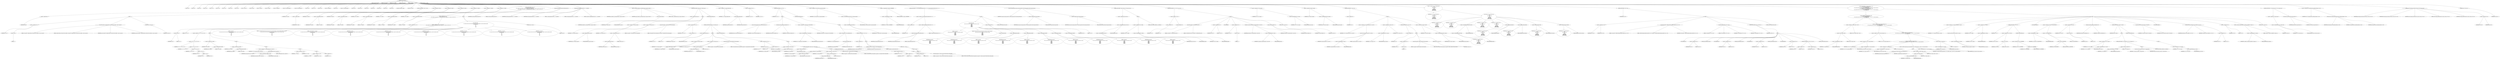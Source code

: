 digraph hostapd_notif_assoc {  
"1000132" [label = "(METHOD,hostapd_notif_assoc)" ]
"1000133" [label = "(PARAM,hostapd_data *hapd)" ]
"1000134" [label = "(PARAM,const u8 *addr)" ]
"1000135" [label = "(PARAM,const u8 *req_ies)" ]
"1000136" [label = "(PARAM,size_t req_ies_len)" ]
"1000137" [label = "(PARAM,int reassoc)" ]
"1000138" [label = "(BLOCK,,)" ]
"1000139" [label = "(LOCAL,v5: int)" ]
"1000140" [label = "(LOCAL,v8: int)" ]
"1000141" [label = "(LOCAL,v9: int)" ]
"1000142" [label = "(LOCAL,v10: int)" ]
"1000143" [label = "(LOCAL,v11: int)" ]
"1000144" [label = "(LOCAL,v12: int)" ]
"1000145" [label = "(LOCAL,v15: int)" ]
"1000146" [label = "(LOCAL,v16: int)" ]
"1000147" [label = "(LOCAL,v18: int)" ]
"1000148" [label = "(LOCAL,v19: const u8 *)" ]
"1000149" [label = "(LOCAL,v20: size_t)" ]
"1000150" [label = "(LOCAL,v21: sta_info *)" ]
"1000151" [label = "(LOCAL,v22: sta_info *)" ]
"1000152" [label = "(LOCAL,v23: unsigned int)" ]
"1000153" [label = "(LOCAL,v24: wpa_state_machine *)" ]
"1000154" [label = "(LOCAL,v25: wpa_authenticator *)" ]
"1000155" [label = "(LOCAL,v26: int)" ]
"1000156" [label = "(LOCAL,v27: int)" ]
"1000157" [label = "(LOCAL,v28: u32)" ]
"1000158" [label = "(LOCAL,v29: unsigned int)" ]
"1000159" [label = "(LOCAL,v30: int)" ]
"1000160" [label = "(LOCAL,v31: wpa_state_machine *)" ]
"1000161" [label = "(LOCAL,v32: int)" ]
"1000162" [label = "(LOCAL,v33: u8 *)" ]
"1000163" [label = "(LOCAL,v34: int)" ]
"1000164" [label = "(LOCAL,v35: int)" ]
"1000165" [label = "(LOCAL,resa: int)" ]
"1000166" [label = "(LOCAL,res: int)" ]
"1000167" [label = "(LOCAL,v38: int)" ]
"1000168" [label = "(LOCAL,elems: ieee802_11_elems)" ]
"1000169" [label = "(LOCAL,buf: u8 [ 1064 ])" ]
"1000170" [label = "(CONTROL_STRUCTURE,if ( !addr ),if ( !addr ))" ]
"1000171" [label = "(<operator>.logicalNot,!addr)" ]
"1000172" [label = "(IDENTIFIER,addr,!addr)" ]
"1000173" [label = "(BLOCK,,)" ]
"1000174" [label = "(<operator>.assignment,v16 = -1)" ]
"1000175" [label = "(IDENTIFIER,v16,v16 = -1)" ]
"1000176" [label = "(<operator>.minus,-1)" ]
"1000177" [label = "(LITERAL,1,-1)" ]
"1000178" [label = "(wpa_printf,wpa_printf(2, \"hostapd_notif_assoc: Skip event with no address\", req_ies, req_ies_len))" ]
"1000179" [label = "(LITERAL,2,wpa_printf(2, \"hostapd_notif_assoc: Skip event with no address\", req_ies, req_ies_len))" ]
"1000180" [label = "(LITERAL,\"hostapd_notif_assoc: Skip event with no address\",wpa_printf(2, \"hostapd_notif_assoc: Skip event with no address\", req_ies, req_ies_len))" ]
"1000181" [label = "(IDENTIFIER,req_ies,wpa_printf(2, \"hostapd_notif_assoc: Skip event with no address\", req_ies, req_ies_len))" ]
"1000182" [label = "(IDENTIFIER,req_ies_len,wpa_printf(2, \"hostapd_notif_assoc: Skip event with no address\", req_ies, req_ies_len))" ]
"1000183" [label = "(RETURN,return v16;,return v16;)" ]
"1000184" [label = "(IDENTIFIER,v16,return v16;)" ]
"1000185" [label = "(<operator>.assignment,v5 = *addr)" ]
"1000186" [label = "(IDENTIFIER,v5,v5 = *addr)" ]
"1000187" [label = "(<operator>.indirection,*addr)" ]
"1000188" [label = "(IDENTIFIER,addr,v5 = *addr)" ]
"1000189" [label = "(<operator>.assignment,v8 = addr[1])" ]
"1000190" [label = "(IDENTIFIER,v8,v8 = addr[1])" ]
"1000191" [label = "(<operator>.indirectIndexAccess,addr[1])" ]
"1000192" [label = "(IDENTIFIER,addr,v8 = addr[1])" ]
"1000193" [label = "(LITERAL,1,v8 = addr[1])" ]
"1000194" [label = "(<operator>.assignment,v9 = addr[2])" ]
"1000195" [label = "(IDENTIFIER,v9,v9 = addr[2])" ]
"1000196" [label = "(<operator>.indirectIndexAccess,addr[2])" ]
"1000197" [label = "(IDENTIFIER,addr,v9 = addr[2])" ]
"1000198" [label = "(LITERAL,2,v9 = addr[2])" ]
"1000199" [label = "(<operator>.assignment,v10 = addr[3])" ]
"1000200" [label = "(IDENTIFIER,v10,v10 = addr[3])" ]
"1000201" [label = "(<operator>.indirectIndexAccess,addr[3])" ]
"1000202" [label = "(IDENTIFIER,addr,v10 = addr[3])" ]
"1000203" [label = "(LITERAL,3,v10 = addr[3])" ]
"1000204" [label = "(<operator>.assignment,v11 = addr[4])" ]
"1000205" [label = "(IDENTIFIER,v11,v11 = addr[4])" ]
"1000206" [label = "(<operator>.indirectIndexAccess,addr[4])" ]
"1000207" [label = "(IDENTIFIER,addr,v11 = addr[4])" ]
"1000208" [label = "(LITERAL,4,v11 = addr[4])" ]
"1000209" [label = "(<operator>.assignment,v12 = addr[5])" ]
"1000210" [label = "(IDENTIFIER,v12,v12 = addr[5])" ]
"1000211" [label = "(<operator>.indirectIndexAccess,addr[5])" ]
"1000212" [label = "(IDENTIFIER,addr,v12 = addr[5])" ]
"1000213" [label = "(LITERAL,5,v12 = addr[5])" ]
"1000214" [label = "(CONTROL_STRUCTURE,if ( (v5 & 1) != 0\n    || !(v12 | v11 | v10 | v9 | v5 | v8)\n    || (v38 = addr[5], resa = addr[4], v15 = memcmp(addr, hapd->own_addr, 6u), v11 = resa, v12 = v38, !v15) ),if ( (v5 & 1) != 0\n    || !(v12 | v11 | v10 | v9 | v5 | v8)\n    || (v38 = addr[5], resa = addr[4], v15 = memcmp(addr, hapd->own_addr, 6u), v11 = resa, v12 = v38, !v15) ))" ]
"1000215" [label = "(<operator>.logicalOr,(v5 & 1) != 0\n    || !(v12 | v11 | v10 | v9 | v5 | v8)\n    || (v38 = addr[5], resa = addr[4], v15 = memcmp(addr, hapd->own_addr, 6u), v11 = resa, v12 = v38, !v15))" ]
"1000216" [label = "(<operator>.notEquals,(v5 & 1) != 0)" ]
"1000217" [label = "(<operator>.and,v5 & 1)" ]
"1000218" [label = "(IDENTIFIER,v5,v5 & 1)" ]
"1000219" [label = "(LITERAL,1,v5 & 1)" ]
"1000220" [label = "(LITERAL,0,(v5 & 1) != 0)" ]
"1000221" [label = "(<operator>.logicalOr,!(v12 | v11 | v10 | v9 | v5 | v8)\n    || (v38 = addr[5], resa = addr[4], v15 = memcmp(addr, hapd->own_addr, 6u), v11 = resa, v12 = v38, !v15))" ]
"1000222" [label = "(<operator>.logicalNot,!(v12 | v11 | v10 | v9 | v5 | v8))" ]
"1000223" [label = "(<operator>.or,v12 | v11 | v10 | v9 | v5 | v8)" ]
"1000224" [label = "(IDENTIFIER,v12,v12 | v11 | v10 | v9 | v5 | v8)" ]
"1000225" [label = "(<operator>.or,v11 | v10 | v9 | v5 | v8)" ]
"1000226" [label = "(IDENTIFIER,v11,v11 | v10 | v9 | v5 | v8)" ]
"1000227" [label = "(<operator>.or,v10 | v9 | v5 | v8)" ]
"1000228" [label = "(IDENTIFIER,v10,v10 | v9 | v5 | v8)" ]
"1000229" [label = "(<operator>.or,v9 | v5 | v8)" ]
"1000230" [label = "(IDENTIFIER,v9,v9 | v5 | v8)" ]
"1000231" [label = "(<operator>.or,v5 | v8)" ]
"1000232" [label = "(IDENTIFIER,v5,v5 | v8)" ]
"1000233" [label = "(IDENTIFIER,v8,v5 | v8)" ]
"1000234" [label = "(BLOCK,,)" ]
"1000235" [label = "(<operator>.assignment,v38 = addr[5])" ]
"1000236" [label = "(IDENTIFIER,v38,v38 = addr[5])" ]
"1000237" [label = "(<operator>.indirectIndexAccess,addr[5])" ]
"1000238" [label = "(IDENTIFIER,addr,v38 = addr[5])" ]
"1000239" [label = "(LITERAL,5,v38 = addr[5])" ]
"1000240" [label = "(BLOCK,,)" ]
"1000241" [label = "(<operator>.assignment,resa = addr[4])" ]
"1000242" [label = "(IDENTIFIER,resa,resa = addr[4])" ]
"1000243" [label = "(<operator>.indirectIndexAccess,addr[4])" ]
"1000244" [label = "(IDENTIFIER,addr,resa = addr[4])" ]
"1000245" [label = "(LITERAL,4,resa = addr[4])" ]
"1000246" [label = "(BLOCK,,)" ]
"1000247" [label = "(<operator>.assignment,v15 = memcmp(addr, hapd->own_addr, 6u))" ]
"1000248" [label = "(IDENTIFIER,v15,v15 = memcmp(addr, hapd->own_addr, 6u))" ]
"1000249" [label = "(memcmp,memcmp(addr, hapd->own_addr, 6u))" ]
"1000250" [label = "(IDENTIFIER,addr,memcmp(addr, hapd->own_addr, 6u))" ]
"1000251" [label = "(<operator>.indirectFieldAccess,hapd->own_addr)" ]
"1000252" [label = "(IDENTIFIER,hapd,memcmp(addr, hapd->own_addr, 6u))" ]
"1000253" [label = "(FIELD_IDENTIFIER,own_addr,own_addr)" ]
"1000254" [label = "(LITERAL,6u,memcmp(addr, hapd->own_addr, 6u))" ]
"1000255" [label = "(BLOCK,,)" ]
"1000256" [label = "(<operator>.assignment,v11 = resa)" ]
"1000257" [label = "(IDENTIFIER,v11,v11 = resa)" ]
"1000258" [label = "(IDENTIFIER,resa,v11 = resa)" ]
"1000259" [label = "(BLOCK,,)" ]
"1000260" [label = "(<operator>.assignment,v12 = v38)" ]
"1000261" [label = "(IDENTIFIER,v12,v12 = v38)" ]
"1000262" [label = "(IDENTIFIER,v38,v12 = v38)" ]
"1000263" [label = "(<operator>.logicalNot,!v15)" ]
"1000264" [label = "(IDENTIFIER,v15,!v15)" ]
"1000265" [label = "(BLOCK,,)" ]
"1000266" [label = "(wpa_printf,wpa_printf(\n      2,\n      \"%s: Invalid SA=%02x:%02x:%02x:%02x:%02x:%02x in received indication - ignore this indication silently\",\n      \"hostapd_notif_assoc\",\n      v5,\n      v8,\n      v9,\n      v10,\n      v11,\n      v12))" ]
"1000267" [label = "(LITERAL,2,wpa_printf(\n      2,\n      \"%s: Invalid SA=%02x:%02x:%02x:%02x:%02x:%02x in received indication - ignore this indication silently\",\n      \"hostapd_notif_assoc\",\n      v5,\n      v8,\n      v9,\n      v10,\n      v11,\n      v12))" ]
"1000268" [label = "(LITERAL,\"%s: Invalid SA=%02x:%02x:%02x:%02x:%02x:%02x in received indication - ignore this indication silently\",wpa_printf(\n      2,\n      \"%s: Invalid SA=%02x:%02x:%02x:%02x:%02x:%02x in received indication - ignore this indication silently\",\n      \"hostapd_notif_assoc\",\n      v5,\n      v8,\n      v9,\n      v10,\n      v11,\n      v12))" ]
"1000269" [label = "(LITERAL,\"hostapd_notif_assoc\",wpa_printf(\n      2,\n      \"%s: Invalid SA=%02x:%02x:%02x:%02x:%02x:%02x in received indication - ignore this indication silently\",\n      \"hostapd_notif_assoc\",\n      v5,\n      v8,\n      v9,\n      v10,\n      v11,\n      v12))" ]
"1000270" [label = "(IDENTIFIER,v5,wpa_printf(\n      2,\n      \"%s: Invalid SA=%02x:%02x:%02x:%02x:%02x:%02x in received indication - ignore this indication silently\",\n      \"hostapd_notif_assoc\",\n      v5,\n      v8,\n      v9,\n      v10,\n      v11,\n      v12))" ]
"1000271" [label = "(IDENTIFIER,v8,wpa_printf(\n      2,\n      \"%s: Invalid SA=%02x:%02x:%02x:%02x:%02x:%02x in received indication - ignore this indication silently\",\n      \"hostapd_notif_assoc\",\n      v5,\n      v8,\n      v9,\n      v10,\n      v11,\n      v12))" ]
"1000272" [label = "(IDENTIFIER,v9,wpa_printf(\n      2,\n      \"%s: Invalid SA=%02x:%02x:%02x:%02x:%02x:%02x in received indication - ignore this indication silently\",\n      \"hostapd_notif_assoc\",\n      v5,\n      v8,\n      v9,\n      v10,\n      v11,\n      v12))" ]
"1000273" [label = "(IDENTIFIER,v10,wpa_printf(\n      2,\n      \"%s: Invalid SA=%02x:%02x:%02x:%02x:%02x:%02x in received indication - ignore this indication silently\",\n      \"hostapd_notif_assoc\",\n      v5,\n      v8,\n      v9,\n      v10,\n      v11,\n      v12))" ]
"1000274" [label = "(IDENTIFIER,v11,wpa_printf(\n      2,\n      \"%s: Invalid SA=%02x:%02x:%02x:%02x:%02x:%02x in received indication - ignore this indication silently\",\n      \"hostapd_notif_assoc\",\n      v5,\n      v8,\n      v9,\n      v10,\n      v11,\n      v12))" ]
"1000275" [label = "(IDENTIFIER,v12,wpa_printf(\n      2,\n      \"%s: Invalid SA=%02x:%02x:%02x:%02x:%02x:%02x in received indication - ignore this indication silently\",\n      \"hostapd_notif_assoc\",\n      v5,\n      v8,\n      v9,\n      v10,\n      v11,\n      v12))" ]
"1000276" [label = "(RETURN,return 0;,return 0;)" ]
"1000277" [label = "(LITERAL,0,return 0;)" ]
"1000278" [label = "(random_add_randomness,random_add_randomness(addr, 6u))" ]
"1000279" [label = "(IDENTIFIER,addr,random_add_randomness(addr, 6u))" ]
"1000280" [label = "(LITERAL,6u,random_add_randomness(addr, 6u))" ]
"1000281" [label = "(hostapd_logger,hostapd_logger(hapd, addr, 1u, 2, \"associated\"))" ]
"1000282" [label = "(IDENTIFIER,hapd,hostapd_logger(hapd, addr, 1u, 2, \"associated\"))" ]
"1000283" [label = "(IDENTIFIER,addr,hostapd_logger(hapd, addr, 1u, 2, \"associated\"))" ]
"1000284" [label = "(LITERAL,1u,hostapd_logger(hapd, addr, 1u, 2, \"associated\"))" ]
"1000285" [label = "(LITERAL,2,hostapd_logger(hapd, addr, 1u, 2, \"associated\"))" ]
"1000286" [label = "(LITERAL,\"associated\",hostapd_logger(hapd, addr, 1u, 2, \"associated\"))" ]
"1000287" [label = "(ieee802_11_parse_elems,ieee802_11_parse_elems(req_ies, req_ies_len, &elems, 0))" ]
"1000288" [label = "(IDENTIFIER,req_ies,ieee802_11_parse_elems(req_ies, req_ies_len, &elems, 0))" ]
"1000289" [label = "(IDENTIFIER,req_ies_len,ieee802_11_parse_elems(req_ies, req_ies_len, &elems, 0))" ]
"1000290" [label = "(<operator>.addressOf,&elems)" ]
"1000291" [label = "(IDENTIFIER,elems,ieee802_11_parse_elems(req_ies, req_ies_len, &elems, 0))" ]
"1000292" [label = "(LITERAL,0,ieee802_11_parse_elems(req_ies, req_ies_len, &elems, 0))" ]
"1000293" [label = "(CONTROL_STRUCTURE,if ( elems.wps_ie ),if ( elems.wps_ie ))" ]
"1000294" [label = "(<operator>.fieldAccess,elems.wps_ie)" ]
"1000295" [label = "(IDENTIFIER,elems,if ( elems.wps_ie ))" ]
"1000296" [label = "(FIELD_IDENTIFIER,wps_ie,wps_ie)" ]
"1000297" [label = "(BLOCK,,)" ]
"1000298" [label = "(<operator>.assignment,v18 = elems.wps_ie_len)" ]
"1000299" [label = "(IDENTIFIER,v18,v18 = elems.wps_ie_len)" ]
"1000300" [label = "(<operator>.fieldAccess,elems.wps_ie_len)" ]
"1000301" [label = "(IDENTIFIER,elems,v18 = elems.wps_ie_len)" ]
"1000302" [label = "(FIELD_IDENTIFIER,wps_ie_len,wps_ie_len)" ]
"1000303" [label = "(<operator>.assignment,v19 = elems.wps_ie - 2)" ]
"1000304" [label = "(IDENTIFIER,v19,v19 = elems.wps_ie - 2)" ]
"1000305" [label = "(<operator>.subtraction,elems.wps_ie - 2)" ]
"1000306" [label = "(<operator>.fieldAccess,elems.wps_ie)" ]
"1000307" [label = "(IDENTIFIER,elems,elems.wps_ie - 2)" ]
"1000308" [label = "(FIELD_IDENTIFIER,wps_ie,wps_ie)" ]
"1000309" [label = "(LITERAL,2,elems.wps_ie - 2)" ]
"1000310" [label = "(wpa_printf,wpa_printf(2, \"STA included WPS IE in (Re)AssocReq\"))" ]
"1000311" [label = "(LITERAL,2,wpa_printf(2, \"STA included WPS IE in (Re)AssocReq\"))" ]
"1000312" [label = "(LITERAL,\"STA included WPS IE in (Re)AssocReq\",wpa_printf(2, \"STA included WPS IE in (Re)AssocReq\"))" ]
"1000313" [label = "(<operator>.assignment,v20 = v18 + 2)" ]
"1000314" [label = "(IDENTIFIER,v20,v20 = v18 + 2)" ]
"1000315" [label = "(<operator>.addition,v18 + 2)" ]
"1000316" [label = "(IDENTIFIER,v18,v18 + 2)" ]
"1000317" [label = "(LITERAL,2,v18 + 2)" ]
"1000318" [label = "(CONTROL_STRUCTURE,else,else)" ]
"1000319" [label = "(CONTROL_STRUCTURE,if ( elems.rsn_ie ),if ( elems.rsn_ie ))" ]
"1000320" [label = "(<operator>.fieldAccess,elems.rsn_ie)" ]
"1000321" [label = "(IDENTIFIER,elems,if ( elems.rsn_ie ))" ]
"1000322" [label = "(FIELD_IDENTIFIER,rsn_ie,rsn_ie)" ]
"1000323" [label = "(BLOCK,,)" ]
"1000324" [label = "(<operator>.assignment,v32 = elems.rsn_ie_len)" ]
"1000325" [label = "(IDENTIFIER,v32,v32 = elems.rsn_ie_len)" ]
"1000326" [label = "(<operator>.fieldAccess,elems.rsn_ie_len)" ]
"1000327" [label = "(IDENTIFIER,elems,v32 = elems.rsn_ie_len)" ]
"1000328" [label = "(FIELD_IDENTIFIER,rsn_ie_len,rsn_ie_len)" ]
"1000329" [label = "(<operator>.assignment,v19 = elems.rsn_ie - 2)" ]
"1000330" [label = "(IDENTIFIER,v19,v19 = elems.rsn_ie - 2)" ]
"1000331" [label = "(<operator>.subtraction,elems.rsn_ie - 2)" ]
"1000332" [label = "(<operator>.fieldAccess,elems.rsn_ie)" ]
"1000333" [label = "(IDENTIFIER,elems,elems.rsn_ie - 2)" ]
"1000334" [label = "(FIELD_IDENTIFIER,rsn_ie,rsn_ie)" ]
"1000335" [label = "(LITERAL,2,elems.rsn_ie - 2)" ]
"1000336" [label = "(wpa_printf,wpa_printf(2, \"STA included RSN IE in (Re)AssocReq\"))" ]
"1000337" [label = "(LITERAL,2,wpa_printf(2, \"STA included RSN IE in (Re)AssocReq\"))" ]
"1000338" [label = "(LITERAL,\"STA included RSN IE in (Re)AssocReq\",wpa_printf(2, \"STA included RSN IE in (Re)AssocReq\"))" ]
"1000339" [label = "(<operator>.assignment,v20 = v32 + 2)" ]
"1000340" [label = "(IDENTIFIER,v20,v20 = v32 + 2)" ]
"1000341" [label = "(<operator>.addition,v32 + 2)" ]
"1000342" [label = "(IDENTIFIER,v32,v32 + 2)" ]
"1000343" [label = "(LITERAL,2,v32 + 2)" ]
"1000344" [label = "(CONTROL_STRUCTURE,else,else)" ]
"1000345" [label = "(BLOCK,,)" ]
"1000346" [label = "(<operator>.assignment,v19 = elems.wpa_ie)" ]
"1000347" [label = "(IDENTIFIER,v19,v19 = elems.wpa_ie)" ]
"1000348" [label = "(<operator>.fieldAccess,elems.wpa_ie)" ]
"1000349" [label = "(IDENTIFIER,elems,v19 = elems.wpa_ie)" ]
"1000350" [label = "(FIELD_IDENTIFIER,wpa_ie,wpa_ie)" ]
"1000351" [label = "(CONTROL_STRUCTURE,if ( elems.wpa_ie ),if ( elems.wpa_ie ))" ]
"1000352" [label = "(<operator>.fieldAccess,elems.wpa_ie)" ]
"1000353" [label = "(IDENTIFIER,elems,if ( elems.wpa_ie ))" ]
"1000354" [label = "(FIELD_IDENTIFIER,wpa_ie,wpa_ie)" ]
"1000355" [label = "(BLOCK,,)" ]
"1000356" [label = "(<operator>.assignment,v34 = elems.wpa_ie_len)" ]
"1000357" [label = "(IDENTIFIER,v34,v34 = elems.wpa_ie_len)" ]
"1000358" [label = "(<operator>.fieldAccess,elems.wpa_ie_len)" ]
"1000359" [label = "(IDENTIFIER,elems,v34 = elems.wpa_ie_len)" ]
"1000360" [label = "(FIELD_IDENTIFIER,wpa_ie_len,wpa_ie_len)" ]
"1000361" [label = "(<operator>.assignment,v19 = elems.wpa_ie - 2)" ]
"1000362" [label = "(IDENTIFIER,v19,v19 = elems.wpa_ie - 2)" ]
"1000363" [label = "(<operator>.subtraction,elems.wpa_ie - 2)" ]
"1000364" [label = "(<operator>.fieldAccess,elems.wpa_ie)" ]
"1000365" [label = "(IDENTIFIER,elems,elems.wpa_ie - 2)" ]
"1000366" [label = "(FIELD_IDENTIFIER,wpa_ie,wpa_ie)" ]
"1000367" [label = "(LITERAL,2,elems.wpa_ie - 2)" ]
"1000368" [label = "(wpa_printf,wpa_printf(2, \"STA included WPA IE in (Re)AssocReq\"))" ]
"1000369" [label = "(LITERAL,2,wpa_printf(2, \"STA included WPA IE in (Re)AssocReq\"))" ]
"1000370" [label = "(LITERAL,\"STA included WPA IE in (Re)AssocReq\",wpa_printf(2, \"STA included WPA IE in (Re)AssocReq\"))" ]
"1000371" [label = "(<operator>.assignment,v20 = v34 + 2)" ]
"1000372" [label = "(IDENTIFIER,v20,v20 = v34 + 2)" ]
"1000373" [label = "(<operator>.addition,v34 + 2)" ]
"1000374" [label = "(IDENTIFIER,v34,v34 + 2)" ]
"1000375" [label = "(LITERAL,2,v34 + 2)" ]
"1000376" [label = "(CONTROL_STRUCTURE,else,else)" ]
"1000377" [label = "(BLOCK,,)" ]
"1000378" [label = "(<operator>.assignment,v20 = 0)" ]
"1000379" [label = "(IDENTIFIER,v20,v20 = 0)" ]
"1000380" [label = "(LITERAL,0,v20 = 0)" ]
"1000381" [label = "(wpa_printf,wpa_printf(2, \"STA did not include WPS/RSN/WPA IE in (Re)AssocReq\"))" ]
"1000382" [label = "(LITERAL,2,wpa_printf(2, \"STA did not include WPS/RSN/WPA IE in (Re)AssocReq\"))" ]
"1000383" [label = "(LITERAL,\"STA did not include WPS/RSN/WPA IE in (Re)AssocReq\",wpa_printf(2, \"STA did not include WPS/RSN/WPA IE in (Re)AssocReq\"))" ]
"1000384" [label = "(<operator>.assignment,v21 = ap_get_sta(hapd, addr))" ]
"1000385" [label = "(IDENTIFIER,v21,v21 = ap_get_sta(hapd, addr))" ]
"1000386" [label = "(ap_get_sta,ap_get_sta(hapd, addr))" ]
"1000387" [label = "(IDENTIFIER,hapd,ap_get_sta(hapd, addr))" ]
"1000388" [label = "(IDENTIFIER,addr,ap_get_sta(hapd, addr))" ]
"1000389" [label = "(<operator>.assignment,v22 = v21)" ]
"1000390" [label = "(IDENTIFIER,v22,v22 = v21)" ]
"1000391" [label = "(IDENTIFIER,v21,v22 = v21)" ]
"1000392" [label = "(CONTROL_STRUCTURE,if ( v21 ),if ( v21 ))" ]
"1000393" [label = "(IDENTIFIER,v21,if ( v21 ))" ]
"1000394" [label = "(BLOCK,,)" ]
"1000395" [label = "(ap_sta_no_session_timeout,ap_sta_no_session_timeout(hapd, v21))" ]
"1000396" [label = "(IDENTIFIER,hapd,ap_sta_no_session_timeout(hapd, v21))" ]
"1000397" [label = "(IDENTIFIER,v21,ap_sta_no_session_timeout(hapd, v21))" ]
"1000398" [label = "(accounting_sta_stop,accounting_sta_stop(hapd, v22))" ]
"1000399" [label = "(IDENTIFIER,hapd,accounting_sta_stop(hapd, v22))" ]
"1000400" [label = "(IDENTIFIER,v22,accounting_sta_stop(hapd, v22))" ]
"1000401" [label = "(<operator>.assignment,v22->timeout_next = STA_NULLFUNC)" ]
"1000402" [label = "(<operator>.indirectFieldAccess,v22->timeout_next)" ]
"1000403" [label = "(IDENTIFIER,v22,v22->timeout_next = STA_NULLFUNC)" ]
"1000404" [label = "(FIELD_IDENTIFIER,timeout_next,timeout_next)" ]
"1000405" [label = "(IDENTIFIER,STA_NULLFUNC,v22->timeout_next = STA_NULLFUNC)" ]
"1000406" [label = "(CONTROL_STRUCTURE,else,else)" ]
"1000407" [label = "(BLOCK,,)" ]
"1000408" [label = "(<operator>.assignment,v22 = ap_sta_add(hapd, addr))" ]
"1000409" [label = "(IDENTIFIER,v22,v22 = ap_sta_add(hapd, addr))" ]
"1000410" [label = "(ap_sta_add,ap_sta_add(hapd, addr))" ]
"1000411" [label = "(IDENTIFIER,hapd,ap_sta_add(hapd, addr))" ]
"1000412" [label = "(IDENTIFIER,addr,ap_sta_add(hapd, addr))" ]
"1000413" [label = "(CONTROL_STRUCTURE,if ( !v22 ),if ( !v22 ))" ]
"1000414" [label = "(<operator>.logicalNot,!v22)" ]
"1000415" [label = "(IDENTIFIER,v22,!v22)" ]
"1000416" [label = "(BLOCK,,)" ]
"1000417" [label = "(hostapd_drv_sta_disassoc,hostapd_drv_sta_disassoc(hapd, addr, 5))" ]
"1000418" [label = "(IDENTIFIER,hapd,hostapd_drv_sta_disassoc(hapd, addr, 5))" ]
"1000419" [label = "(IDENTIFIER,addr,hostapd_drv_sta_disassoc(hapd, addr, 5))" ]
"1000420" [label = "(LITERAL,5,hostapd_drv_sta_disassoc(hapd, addr, 5))" ]
"1000421" [label = "(RETURN,return -1;,return -1;)" ]
"1000422" [label = "(<operator>.minus,-1)" ]
"1000423" [label = "(LITERAL,1,-1)" ]
"1000424" [label = "(<operator>.assignment,v23 = hapd->iface->drv_max_acl_mac_addrs)" ]
"1000425" [label = "(IDENTIFIER,v23,v23 = hapd->iface->drv_max_acl_mac_addrs)" ]
"1000426" [label = "(<operator>.indirectFieldAccess,hapd->iface->drv_max_acl_mac_addrs)" ]
"1000427" [label = "(<operator>.indirectFieldAccess,hapd->iface)" ]
"1000428" [label = "(IDENTIFIER,hapd,v23 = hapd->iface->drv_max_acl_mac_addrs)" ]
"1000429" [label = "(FIELD_IDENTIFIER,iface,iface)" ]
"1000430" [label = "(FIELD_IDENTIFIER,drv_max_acl_mac_addrs,drv_max_acl_mac_addrs)" ]
"1000431" [label = "(<operators>.assignmentAnd,v22->flags &= 0xFFFECFFF)" ]
"1000432" [label = "(<operator>.indirectFieldAccess,v22->flags)" ]
"1000433" [label = "(IDENTIFIER,v22,v22->flags &= 0xFFFECFFF)" ]
"1000434" [label = "(FIELD_IDENTIFIER,flags,flags)" ]
"1000435" [label = "(LITERAL,0xFFFECFFF,v22->flags &= 0xFFFECFFF)" ]
"1000436" [label = "(CONTROL_STRUCTURE,if ( !v23 && hostapd_check_acl(hapd, addr, 0) != 1 ),if ( !v23 && hostapd_check_acl(hapd, addr, 0) != 1 ))" ]
"1000437" [label = "(<operator>.logicalAnd,!v23 && hostapd_check_acl(hapd, addr, 0) != 1)" ]
"1000438" [label = "(<operator>.logicalNot,!v23)" ]
"1000439" [label = "(IDENTIFIER,v23,!v23)" ]
"1000440" [label = "(<operator>.notEquals,hostapd_check_acl(hapd, addr, 0) != 1)" ]
"1000441" [label = "(hostapd_check_acl,hostapd_check_acl(hapd, addr, 0))" ]
"1000442" [label = "(IDENTIFIER,hapd,hostapd_check_acl(hapd, addr, 0))" ]
"1000443" [label = "(IDENTIFIER,addr,hostapd_check_acl(hapd, addr, 0))" ]
"1000444" [label = "(LITERAL,0,hostapd_check_acl(hapd, addr, 0))" ]
"1000445" [label = "(LITERAL,1,hostapd_check_acl(hapd, addr, 0) != 1)" ]
"1000446" [label = "(BLOCK,,)" ]
"1000447" [label = "(wpa_printf,wpa_printf(\n      3,\n      \"STA %02x:%02x:%02x:%02x:%02x:%02x not allowed to connect\",\n      *addr,\n      addr[1],\n      addr[2],\n      addr[3],\n      addr[4],\n      addr[5]))" ]
"1000448" [label = "(LITERAL,3,wpa_printf(\n      3,\n      \"STA %02x:%02x:%02x:%02x:%02x:%02x not allowed to connect\",\n      *addr,\n      addr[1],\n      addr[2],\n      addr[3],\n      addr[4],\n      addr[5]))" ]
"1000449" [label = "(LITERAL,\"STA %02x:%02x:%02x:%02x:%02x:%02x not allowed to connect\",wpa_printf(\n      3,\n      \"STA %02x:%02x:%02x:%02x:%02x:%02x not allowed to connect\",\n      *addr,\n      addr[1],\n      addr[2],\n      addr[3],\n      addr[4],\n      addr[5]))" ]
"1000450" [label = "(<operator>.indirection,*addr)" ]
"1000451" [label = "(IDENTIFIER,addr,wpa_printf(\n      3,\n      \"STA %02x:%02x:%02x:%02x:%02x:%02x not allowed to connect\",\n      *addr,\n      addr[1],\n      addr[2],\n      addr[3],\n      addr[4],\n      addr[5]))" ]
"1000452" [label = "(<operator>.indirectIndexAccess,addr[1])" ]
"1000453" [label = "(IDENTIFIER,addr,wpa_printf(\n      3,\n      \"STA %02x:%02x:%02x:%02x:%02x:%02x not allowed to connect\",\n      *addr,\n      addr[1],\n      addr[2],\n      addr[3],\n      addr[4],\n      addr[5]))" ]
"1000454" [label = "(LITERAL,1,wpa_printf(\n      3,\n      \"STA %02x:%02x:%02x:%02x:%02x:%02x not allowed to connect\",\n      *addr,\n      addr[1],\n      addr[2],\n      addr[3],\n      addr[4],\n      addr[5]))" ]
"1000455" [label = "(<operator>.indirectIndexAccess,addr[2])" ]
"1000456" [label = "(IDENTIFIER,addr,wpa_printf(\n      3,\n      \"STA %02x:%02x:%02x:%02x:%02x:%02x not allowed to connect\",\n      *addr,\n      addr[1],\n      addr[2],\n      addr[3],\n      addr[4],\n      addr[5]))" ]
"1000457" [label = "(LITERAL,2,wpa_printf(\n      3,\n      \"STA %02x:%02x:%02x:%02x:%02x:%02x not allowed to connect\",\n      *addr,\n      addr[1],\n      addr[2],\n      addr[3],\n      addr[4],\n      addr[5]))" ]
"1000458" [label = "(<operator>.indirectIndexAccess,addr[3])" ]
"1000459" [label = "(IDENTIFIER,addr,wpa_printf(\n      3,\n      \"STA %02x:%02x:%02x:%02x:%02x:%02x not allowed to connect\",\n      *addr,\n      addr[1],\n      addr[2],\n      addr[3],\n      addr[4],\n      addr[5]))" ]
"1000460" [label = "(LITERAL,3,wpa_printf(\n      3,\n      \"STA %02x:%02x:%02x:%02x:%02x:%02x not allowed to connect\",\n      *addr,\n      addr[1],\n      addr[2],\n      addr[3],\n      addr[4],\n      addr[5]))" ]
"1000461" [label = "(<operator>.indirectIndexAccess,addr[4])" ]
"1000462" [label = "(IDENTIFIER,addr,wpa_printf(\n      3,\n      \"STA %02x:%02x:%02x:%02x:%02x:%02x not allowed to connect\",\n      *addr,\n      addr[1],\n      addr[2],\n      addr[3],\n      addr[4],\n      addr[5]))" ]
"1000463" [label = "(LITERAL,4,wpa_printf(\n      3,\n      \"STA %02x:%02x:%02x:%02x:%02x:%02x not allowed to connect\",\n      *addr,\n      addr[1],\n      addr[2],\n      addr[3],\n      addr[4],\n      addr[5]))" ]
"1000464" [label = "(<operator>.indirectIndexAccess,addr[5])" ]
"1000465" [label = "(IDENTIFIER,addr,wpa_printf(\n      3,\n      \"STA %02x:%02x:%02x:%02x:%02x:%02x not allowed to connect\",\n      *addr,\n      addr[1],\n      addr[2],\n      addr[3],\n      addr[4],\n      addr[5]))" ]
"1000466" [label = "(LITERAL,5,wpa_printf(\n      3,\n      \"STA %02x:%02x:%02x:%02x:%02x:%02x not allowed to connect\",\n      *addr,\n      addr[1],\n      addr[2],\n      addr[3],\n      addr[4],\n      addr[5]))" ]
"1000467" [label = "(<operator>.assignment,v35 = 1)" ]
"1000468" [label = "(IDENTIFIER,v35,v35 = 1)" ]
"1000469" [label = "(LITERAL,1,v35 = 1)" ]
"1000470" [label = "(CONTROL_STRUCTURE,goto fail;,goto fail;)" ]
"1000471" [label = "(ap_copy_sta_supp_op_classes,ap_copy_sta_supp_op_classes(v22, elems.supp_op_classes, elems.supp_op_classes_len))" ]
"1000472" [label = "(IDENTIFIER,v22,ap_copy_sta_supp_op_classes(v22, elems.supp_op_classes, elems.supp_op_classes_len))" ]
"1000473" [label = "(<operator>.fieldAccess,elems.supp_op_classes)" ]
"1000474" [label = "(IDENTIFIER,elems,ap_copy_sta_supp_op_classes(v22, elems.supp_op_classes, elems.supp_op_classes_len))" ]
"1000475" [label = "(FIELD_IDENTIFIER,supp_op_classes,supp_op_classes)" ]
"1000476" [label = "(<operator>.fieldAccess,elems.supp_op_classes_len)" ]
"1000477" [label = "(IDENTIFIER,elems,ap_copy_sta_supp_op_classes(v22, elems.supp_op_classes, elems.supp_op_classes_len))" ]
"1000478" [label = "(FIELD_IDENTIFIER,supp_op_classes_len,supp_op_classes_len)" ]
"1000479" [label = "(CONTROL_STRUCTURE,if ( !hapd->conf->wpa ),if ( !hapd->conf->wpa ))" ]
"1000480" [label = "(<operator>.logicalNot,!hapd->conf->wpa)" ]
"1000481" [label = "(<operator>.indirectFieldAccess,hapd->conf->wpa)" ]
"1000482" [label = "(<operator>.indirectFieldAccess,hapd->conf)" ]
"1000483" [label = "(IDENTIFIER,hapd,!hapd->conf->wpa)" ]
"1000484" [label = "(FIELD_IDENTIFIER,conf,conf)" ]
"1000485" [label = "(FIELD_IDENTIFIER,wpa,wpa)" ]
"1000486" [label = "(BLOCK,,)" ]
"1000487" [label = "(<operator>.assignment,v29 = v22->flags)" ]
"1000488" [label = "(IDENTIFIER,v29,v29 = v22->flags)" ]
"1000489" [label = "(<operator>.indirectFieldAccess,v22->flags)" ]
"1000490" [label = "(IDENTIFIER,v22,v29 = v22->flags)" ]
"1000491" [label = "(FIELD_IDENTIFIER,flags,flags)" ]
"1000492" [label = "(CONTROL_STRUCTURE,goto LABEL_21;,goto LABEL_21;)" ]
"1000493" [label = "(CONTROL_STRUCTURE,if ( !v19 || !v20 ),if ( !v19 || !v20 ))" ]
"1000494" [label = "(<operator>.logicalOr,!v19 || !v20)" ]
"1000495" [label = "(<operator>.logicalNot,!v19)" ]
"1000496" [label = "(IDENTIFIER,v19,!v19)" ]
"1000497" [label = "(<operator>.logicalNot,!v20)" ]
"1000498" [label = "(IDENTIFIER,v20,!v20)" ]
"1000499" [label = "(BLOCK,,)" ]
"1000500" [label = "(wpa_printf,wpa_printf(2, \"No WPA/RSN IE from STA\"))" ]
"1000501" [label = "(LITERAL,2,wpa_printf(2, \"No WPA/RSN IE from STA\"))" ]
"1000502" [label = "(LITERAL,\"No WPA/RSN IE from STA\",wpa_printf(2, \"No WPA/RSN IE from STA\"))" ]
"1000503" [label = "(<operator>.assignment,v35 = 13)" ]
"1000504" [label = "(IDENTIFIER,v35,v35 = 13)" ]
"1000505" [label = "(LITERAL,13,v35 = 13)" ]
"1000506" [label = "(JUMP_TARGET,fail)" ]
"1000507" [label = "(<operator>.assignment,v16 = -1)" ]
"1000508" [label = "(IDENTIFIER,v16,v16 = -1)" ]
"1000509" [label = "(<operator>.minus,-1)" ]
"1000510" [label = "(LITERAL,1,-1)" ]
"1000511" [label = "(hostapd_drv_sta_disassoc,hostapd_drv_sta_disassoc(hapd, v22->addr, v35))" ]
"1000512" [label = "(IDENTIFIER,hapd,hostapd_drv_sta_disassoc(hapd, v22->addr, v35))" ]
"1000513" [label = "(<operator>.indirectFieldAccess,v22->addr)" ]
"1000514" [label = "(IDENTIFIER,v22,hostapd_drv_sta_disassoc(hapd, v22->addr, v35))" ]
"1000515" [label = "(FIELD_IDENTIFIER,addr,addr)" ]
"1000516" [label = "(IDENTIFIER,v35,hostapd_drv_sta_disassoc(hapd, v22->addr, v35))" ]
"1000517" [label = "(ap_free_sta,ap_free_sta(hapd, v22))" ]
"1000518" [label = "(IDENTIFIER,hapd,ap_free_sta(hapd, v22))" ]
"1000519" [label = "(IDENTIFIER,v22,ap_free_sta(hapd, v22))" ]
"1000520" [label = "(RETURN,return v16;,return v16;)" ]
"1000521" [label = "(IDENTIFIER,v16,return v16;)" ]
"1000522" [label = "(<operator>.assignment,v24 = v22->wpa_sm)" ]
"1000523" [label = "(IDENTIFIER,v24,v24 = v22->wpa_sm)" ]
"1000524" [label = "(<operator>.indirectFieldAccess,v22->wpa_sm)" ]
"1000525" [label = "(IDENTIFIER,v22,v24 = v22->wpa_sm)" ]
"1000526" [label = "(FIELD_IDENTIFIER,wpa_sm,wpa_sm)" ]
"1000527" [label = "(<operator>.assignment,v25 = hapd->wpa_auth)" ]
"1000528" [label = "(IDENTIFIER,v25,v25 = hapd->wpa_auth)" ]
"1000529" [label = "(<operator>.indirectFieldAccess,hapd->wpa_auth)" ]
"1000530" [label = "(IDENTIFIER,hapd,v25 = hapd->wpa_auth)" ]
"1000531" [label = "(FIELD_IDENTIFIER,wpa_auth,wpa_auth)" ]
"1000532" [label = "(CONTROL_STRUCTURE,if ( !v24 ),if ( !v24 ))" ]
"1000533" [label = "(<operator>.logicalNot,!v24)" ]
"1000534" [label = "(IDENTIFIER,v24,!v24)" ]
"1000535" [label = "(BLOCK,,)" ]
"1000536" [label = "(<operator>.assignment,v24 = wpa_auth_sta_init(v25, v22->addr, 0))" ]
"1000537" [label = "(IDENTIFIER,v24,v24 = wpa_auth_sta_init(v25, v22->addr, 0))" ]
"1000538" [label = "(wpa_auth_sta_init,wpa_auth_sta_init(v25, v22->addr, 0))" ]
"1000539" [label = "(IDENTIFIER,v25,wpa_auth_sta_init(v25, v22->addr, 0))" ]
"1000540" [label = "(<operator>.indirectFieldAccess,v22->addr)" ]
"1000541" [label = "(IDENTIFIER,v22,wpa_auth_sta_init(v25, v22->addr, 0))" ]
"1000542" [label = "(FIELD_IDENTIFIER,addr,addr)" ]
"1000543" [label = "(LITERAL,0,wpa_auth_sta_init(v25, v22->addr, 0))" ]
"1000544" [label = "(<operator>.assignment,v22->wpa_sm = v24)" ]
"1000545" [label = "(<operator>.indirectFieldAccess,v22->wpa_sm)" ]
"1000546" [label = "(IDENTIFIER,v22,v22->wpa_sm = v24)" ]
"1000547" [label = "(FIELD_IDENTIFIER,wpa_sm,wpa_sm)" ]
"1000548" [label = "(IDENTIFIER,v24,v22->wpa_sm = v24)" ]
"1000549" [label = "(CONTROL_STRUCTURE,if ( !v24 ),if ( !v24 ))" ]
"1000550" [label = "(<operator>.logicalNot,!v24)" ]
"1000551" [label = "(IDENTIFIER,v24,!v24)" ]
"1000552" [label = "(BLOCK,,)" ]
"1000553" [label = "(<operator>.assignment,v16 = -1)" ]
"1000554" [label = "(IDENTIFIER,v16,v16 = -1)" ]
"1000555" [label = "(<operator>.minus,-1)" ]
"1000556" [label = "(LITERAL,1,-1)" ]
"1000557" [label = "(wpa_printf,wpa_printf(5, \"Failed to initialize WPA state machine\"))" ]
"1000558" [label = "(LITERAL,5,wpa_printf(5, \"Failed to initialize WPA state machine\"))" ]
"1000559" [label = "(LITERAL,\"Failed to initialize WPA state machine\",wpa_printf(5, \"Failed to initialize WPA state machine\"))" ]
"1000560" [label = "(RETURN,return v16;,return v16;)" ]
"1000561" [label = "(IDENTIFIER,v16,return v16;)" ]
"1000562" [label = "(<operator>.assignment,v25 = hapd->wpa_auth)" ]
"1000563" [label = "(IDENTIFIER,v25,v25 = hapd->wpa_auth)" ]
"1000564" [label = "(<operator>.indirectFieldAccess,hapd->wpa_auth)" ]
"1000565" [label = "(IDENTIFIER,hapd,v25 = hapd->wpa_auth)" ]
"1000566" [label = "(FIELD_IDENTIFIER,wpa_auth,wpa_auth)" ]
"1000567" [label = "(<operator>.assignment,v26 = wpa_validate_wpa_ie(\n          v25,\n          v24,\n          hapd->iface->freq,\n          v19,\n          v20,\n          elems.mdie,\n          elems.mdie_len,\n          elems.owe_dh,\n          elems.owe_dh_len))" ]
"1000568" [label = "(IDENTIFIER,v26,v26 = wpa_validate_wpa_ie(\n          v25,\n          v24,\n          hapd->iface->freq,\n          v19,\n          v20,\n          elems.mdie,\n          elems.mdie_len,\n          elems.owe_dh,\n          elems.owe_dh_len))" ]
"1000569" [label = "(wpa_validate_wpa_ie,wpa_validate_wpa_ie(\n          v25,\n          v24,\n          hapd->iface->freq,\n          v19,\n          v20,\n          elems.mdie,\n          elems.mdie_len,\n          elems.owe_dh,\n          elems.owe_dh_len))" ]
"1000570" [label = "(IDENTIFIER,v25,wpa_validate_wpa_ie(\n          v25,\n          v24,\n          hapd->iface->freq,\n          v19,\n          v20,\n          elems.mdie,\n          elems.mdie_len,\n          elems.owe_dh,\n          elems.owe_dh_len))" ]
"1000571" [label = "(IDENTIFIER,v24,wpa_validate_wpa_ie(\n          v25,\n          v24,\n          hapd->iface->freq,\n          v19,\n          v20,\n          elems.mdie,\n          elems.mdie_len,\n          elems.owe_dh,\n          elems.owe_dh_len))" ]
"1000572" [label = "(<operator>.indirectFieldAccess,hapd->iface->freq)" ]
"1000573" [label = "(<operator>.indirectFieldAccess,hapd->iface)" ]
"1000574" [label = "(IDENTIFIER,hapd,wpa_validate_wpa_ie(\n          v25,\n          v24,\n          hapd->iface->freq,\n          v19,\n          v20,\n          elems.mdie,\n          elems.mdie_len,\n          elems.owe_dh,\n          elems.owe_dh_len))" ]
"1000575" [label = "(FIELD_IDENTIFIER,iface,iface)" ]
"1000576" [label = "(FIELD_IDENTIFIER,freq,freq)" ]
"1000577" [label = "(IDENTIFIER,v19,wpa_validate_wpa_ie(\n          v25,\n          v24,\n          hapd->iface->freq,\n          v19,\n          v20,\n          elems.mdie,\n          elems.mdie_len,\n          elems.owe_dh,\n          elems.owe_dh_len))" ]
"1000578" [label = "(IDENTIFIER,v20,wpa_validate_wpa_ie(\n          v25,\n          v24,\n          hapd->iface->freq,\n          v19,\n          v20,\n          elems.mdie,\n          elems.mdie_len,\n          elems.owe_dh,\n          elems.owe_dh_len))" ]
"1000579" [label = "(<operator>.fieldAccess,elems.mdie)" ]
"1000580" [label = "(IDENTIFIER,elems,wpa_validate_wpa_ie(\n          v25,\n          v24,\n          hapd->iface->freq,\n          v19,\n          v20,\n          elems.mdie,\n          elems.mdie_len,\n          elems.owe_dh,\n          elems.owe_dh_len))" ]
"1000581" [label = "(FIELD_IDENTIFIER,mdie,mdie)" ]
"1000582" [label = "(<operator>.fieldAccess,elems.mdie_len)" ]
"1000583" [label = "(IDENTIFIER,elems,wpa_validate_wpa_ie(\n          v25,\n          v24,\n          hapd->iface->freq,\n          v19,\n          v20,\n          elems.mdie,\n          elems.mdie_len,\n          elems.owe_dh,\n          elems.owe_dh_len))" ]
"1000584" [label = "(FIELD_IDENTIFIER,mdie_len,mdie_len)" ]
"1000585" [label = "(<operator>.fieldAccess,elems.owe_dh)" ]
"1000586" [label = "(IDENTIFIER,elems,wpa_validate_wpa_ie(\n          v25,\n          v24,\n          hapd->iface->freq,\n          v19,\n          v20,\n          elems.mdie,\n          elems.mdie_len,\n          elems.owe_dh,\n          elems.owe_dh_len))" ]
"1000587" [label = "(FIELD_IDENTIFIER,owe_dh,owe_dh)" ]
"1000588" [label = "(<operator>.fieldAccess,elems.owe_dh_len)" ]
"1000589" [label = "(IDENTIFIER,elems,wpa_validate_wpa_ie(\n          v25,\n          v24,\n          hapd->iface->freq,\n          v19,\n          v20,\n          elems.mdie,\n          elems.mdie_len,\n          elems.owe_dh,\n          elems.owe_dh_len))" ]
"1000590" [label = "(FIELD_IDENTIFIER,owe_dh_len,owe_dh_len)" ]
"1000591" [label = "(CONTROL_STRUCTURE,if ( v26 ),if ( v26 ))" ]
"1000592" [label = "(IDENTIFIER,v26,if ( v26 ))" ]
"1000593" [label = "(BLOCK,,)" ]
"1000594" [label = "(<operator>.assignment,res = v26)" ]
"1000595" [label = "(IDENTIFIER,res,res = v26)" ]
"1000596" [label = "(IDENTIFIER,v26,res = v26)" ]
"1000597" [label = "(wpa_printf,wpa_printf(2, \"WPA/RSN information element rejected? (res %u)\", v26))" ]
"1000598" [label = "(LITERAL,2,wpa_printf(2, \"WPA/RSN information element rejected? (res %u)\", v26))" ]
"1000599" [label = "(LITERAL,\"WPA/RSN information element rejected? (res %u)\",wpa_printf(2, \"WPA/RSN information element rejected? (res %u)\", v26))" ]
"1000600" [label = "(IDENTIFIER,v26,wpa_printf(2, \"WPA/RSN information element rejected? (res %u)\", v26))" ]
"1000601" [label = "(wpa_hexdump,wpa_hexdump(2, \"IE\", v19, v20))" ]
"1000602" [label = "(LITERAL,2,wpa_hexdump(2, \"IE\", v19, v20))" ]
"1000603" [label = "(LITERAL,\"IE\",wpa_hexdump(2, \"IE\", v19, v20))" ]
"1000604" [label = "(IDENTIFIER,v19,wpa_hexdump(2, \"IE\", v19, v20))" ]
"1000605" [label = "(IDENTIFIER,v20,wpa_hexdump(2, \"IE\", v19, v20))" ]
"1000606" [label = "(CONTROL_STRUCTURE,switch ( res ),switch ( res ))" ]
"1000607" [label = "(IDENTIFIER,res,switch ( res ))" ]
"1000608" [label = "(BLOCK,,)" ]
"1000609" [label = "(JUMP_TARGET,case 2)" ]
"1000610" [label = "(<operator>.assignment,v35 = 18)" ]
"1000611" [label = "(IDENTIFIER,v35,v35 = 18)" ]
"1000612" [label = "(LITERAL,18,v35 = 18)" ]
"1000613" [label = "(CONTROL_STRUCTURE,break;,break;)" ]
"1000614" [label = "(JUMP_TARGET,case 3)" ]
"1000615" [label = "(<operator>.assignment,v35 = 19)" ]
"1000616" [label = "(IDENTIFIER,v35,v35 = 19)" ]
"1000617" [label = "(LITERAL,19,v35 = 19)" ]
"1000618" [label = "(CONTROL_STRUCTURE,break;,break;)" ]
"1000619" [label = "(JUMP_TARGET,case 4)" ]
"1000620" [label = "(<operator>.assignment,v35 = 20)" ]
"1000621" [label = "(IDENTIFIER,v35,v35 = 20)" ]
"1000622" [label = "(LITERAL,20,v35 = 20)" ]
"1000623" [label = "(CONTROL_STRUCTURE,break;,break;)" ]
"1000624" [label = "(JUMP_TARGET,default)" ]
"1000625" [label = "(<operator>.assignment,v35 = 13)" ]
"1000626" [label = "(IDENTIFIER,v35,v35 = 13)" ]
"1000627" [label = "(LITERAL,13,v35 = 13)" ]
"1000628" [label = "(CONTROL_STRUCTURE,if ( res == 8 ),if ( res == 8 ))" ]
"1000629" [label = "(<operator>.equals,res == 8)" ]
"1000630" [label = "(IDENTIFIER,res,res == 8)" ]
"1000631" [label = "(LITERAL,8,res == 8)" ]
"1000632" [label = "(<operator>.assignment,v35 = 24)" ]
"1000633" [label = "(IDENTIFIER,v35,v35 = 24)" ]
"1000634" [label = "(LITERAL,24,v35 = 24)" ]
"1000635" [label = "(CONTROL_STRUCTURE,break;,break;)" ]
"1000636" [label = "(CONTROL_STRUCTURE,goto fail;,goto fail;)" ]
"1000637" [label = "(CONTROL_STRUCTURE,if ( (v22->flags & 0x402) != 1026\n    || (v16 = v22->sa_query_timed_out) != 0\n    || v22->sa_query_count > 0\n    && ((ap_check_sa_query_timeout(hapd, v22), (v22->flags & 0x402) != 1026) || v22->sa_query_timed_out)\n    || v22->auth_alg == 2 ),if ( (v22->flags & 0x402) != 1026\n    || (v16 = v22->sa_query_timed_out) != 0\n    || v22->sa_query_count > 0\n    && ((ap_check_sa_query_timeout(hapd, v22), (v22->flags & 0x402) != 1026) || v22->sa_query_timed_out)\n    || v22->auth_alg == 2 ))" ]
"1000638" [label = "(<operator>.logicalOr,(v22->flags & 0x402) != 1026\n    || (v16 = v22->sa_query_timed_out) != 0\n    || v22->sa_query_count > 0\n    && ((ap_check_sa_query_timeout(hapd, v22), (v22->flags & 0x402) != 1026) || v22->sa_query_timed_out)\n    || v22->auth_alg == 2)" ]
"1000639" [label = "(<operator>.notEquals,(v22->flags & 0x402) != 1026)" ]
"1000640" [label = "(<operator>.and,v22->flags & 0x402)" ]
"1000641" [label = "(<operator>.indirectFieldAccess,v22->flags)" ]
"1000642" [label = "(IDENTIFIER,v22,v22->flags & 0x402)" ]
"1000643" [label = "(FIELD_IDENTIFIER,flags,flags)" ]
"1000644" [label = "(LITERAL,0x402,v22->flags & 0x402)" ]
"1000645" [label = "(LITERAL,1026,(v22->flags & 0x402) != 1026)" ]
"1000646" [label = "(<operator>.logicalOr,(v16 = v22->sa_query_timed_out) != 0\n    || v22->sa_query_count > 0\n    && ((ap_check_sa_query_timeout(hapd, v22), (v22->flags & 0x402) != 1026) || v22->sa_query_timed_out)\n    || v22->auth_alg == 2)" ]
"1000647" [label = "(<operator>.notEquals,(v16 = v22->sa_query_timed_out) != 0)" ]
"1000648" [label = "(<operator>.assignment,v16 = v22->sa_query_timed_out)" ]
"1000649" [label = "(IDENTIFIER,v16,v16 = v22->sa_query_timed_out)" ]
"1000650" [label = "(<operator>.indirectFieldAccess,v22->sa_query_timed_out)" ]
"1000651" [label = "(IDENTIFIER,v22,v16 = v22->sa_query_timed_out)" ]
"1000652" [label = "(FIELD_IDENTIFIER,sa_query_timed_out,sa_query_timed_out)" ]
"1000653" [label = "(LITERAL,0,(v16 = v22->sa_query_timed_out) != 0)" ]
"1000654" [label = "(<operator>.logicalOr,v22->sa_query_count > 0\n    && ((ap_check_sa_query_timeout(hapd, v22), (v22->flags & 0x402) != 1026) || v22->sa_query_timed_out)\n    || v22->auth_alg == 2)" ]
"1000655" [label = "(<operator>.logicalAnd,v22->sa_query_count > 0\n    && ((ap_check_sa_query_timeout(hapd, v22), (v22->flags & 0x402) != 1026) || v22->sa_query_timed_out))" ]
"1000656" [label = "(<operator>.greaterThan,v22->sa_query_count > 0)" ]
"1000657" [label = "(<operator>.indirectFieldAccess,v22->sa_query_count)" ]
"1000658" [label = "(IDENTIFIER,v22,v22->sa_query_count > 0)" ]
"1000659" [label = "(FIELD_IDENTIFIER,sa_query_count,sa_query_count)" ]
"1000660" [label = "(LITERAL,0,v22->sa_query_count > 0)" ]
"1000661" [label = "(<operator>.logicalOr,(ap_check_sa_query_timeout(hapd, v22), (v22->flags & 0x402) != 1026) || v22->sa_query_timed_out)" ]
"1000662" [label = "(BLOCK,,)" ]
"1000663" [label = "(ap_check_sa_query_timeout,ap_check_sa_query_timeout(hapd, v22))" ]
"1000664" [label = "(IDENTIFIER,hapd,ap_check_sa_query_timeout(hapd, v22))" ]
"1000665" [label = "(IDENTIFIER,v22,ap_check_sa_query_timeout(hapd, v22))" ]
"1000666" [label = "(<operator>.notEquals,(v22->flags & 0x402) != 1026)" ]
"1000667" [label = "(<operator>.and,v22->flags & 0x402)" ]
"1000668" [label = "(<operator>.indirectFieldAccess,v22->flags)" ]
"1000669" [label = "(IDENTIFIER,v22,v22->flags & 0x402)" ]
"1000670" [label = "(FIELD_IDENTIFIER,flags,flags)" ]
"1000671" [label = "(LITERAL,0x402,v22->flags & 0x402)" ]
"1000672" [label = "(LITERAL,1026,(v22->flags & 0x402) != 1026)" ]
"1000673" [label = "(<operator>.indirectFieldAccess,v22->sa_query_timed_out)" ]
"1000674" [label = "(IDENTIFIER,v22,(ap_check_sa_query_timeout(hapd, v22), (v22->flags & 0x402) != 1026) || v22->sa_query_timed_out)" ]
"1000675" [label = "(FIELD_IDENTIFIER,sa_query_timed_out,sa_query_timed_out)" ]
"1000676" [label = "(<operator>.equals,v22->auth_alg == 2)" ]
"1000677" [label = "(<operator>.indirectFieldAccess,v22->auth_alg)" ]
"1000678" [label = "(IDENTIFIER,v22,v22->auth_alg == 2)" ]
"1000679" [label = "(FIELD_IDENTIFIER,auth_alg,auth_alg)" ]
"1000680" [label = "(LITERAL,2,v22->auth_alg == 2)" ]
"1000681" [label = "(BLOCK,,)" ]
"1000682" [label = "(<operator>.assignment,v27 = wpa_auth_uses_mfp(v22->wpa_sm))" ]
"1000683" [label = "(IDENTIFIER,v27,v27 = wpa_auth_uses_mfp(v22->wpa_sm))" ]
"1000684" [label = "(wpa_auth_uses_mfp,wpa_auth_uses_mfp(v22->wpa_sm))" ]
"1000685" [label = "(<operator>.indirectFieldAccess,v22->wpa_sm)" ]
"1000686" [label = "(IDENTIFIER,v22,wpa_auth_uses_mfp(v22->wpa_sm))" ]
"1000687" [label = "(FIELD_IDENTIFIER,wpa_sm,wpa_sm)" ]
"1000688" [label = "(<operator>.assignment,v28 = v22->flags)" ]
"1000689" [label = "(IDENTIFIER,v28,v28 = v22->flags)" ]
"1000690" [label = "(<operator>.indirectFieldAccess,v22->flags)" ]
"1000691" [label = "(IDENTIFIER,v22,v28 = v22->flags)" ]
"1000692" [label = "(FIELD_IDENTIFIER,flags,flags)" ]
"1000693" [label = "(CONTROL_STRUCTURE,if ( v27 ),if ( v27 ))" ]
"1000694" [label = "(IDENTIFIER,v27,if ( v27 ))" ]
"1000695" [label = "(<operator>.assignment,v29 = v28 | 0x400)" ]
"1000696" [label = "(IDENTIFIER,v29,v29 = v28 | 0x400)" ]
"1000697" [label = "(<operator>.or,v28 | 0x400)" ]
"1000698" [label = "(IDENTIFIER,v28,v28 | 0x400)" ]
"1000699" [label = "(LITERAL,0x400,v28 | 0x400)" ]
"1000700" [label = "(CONTROL_STRUCTURE,else,else)" ]
"1000701" [label = "(<operator>.assignment,v29 = v28 & 0xFFFFFBFF)" ]
"1000702" [label = "(IDENTIFIER,v29,v29 = v28 & 0xFFFFFBFF)" ]
"1000703" [label = "(<operator>.and,v28 & 0xFFFFFBFF)" ]
"1000704" [label = "(IDENTIFIER,v28,v28 & 0xFFFFFBFF)" ]
"1000705" [label = "(LITERAL,0xFFFFFBFF,v28 & 0xFFFFFBFF)" ]
"1000706" [label = "(JUMP_TARGET,LABEL_21)" ]
"1000707" [label = "(<operator>.assignment,v22->flags = v29 & 0xFFF7FFFF | 3)" ]
"1000708" [label = "(<operator>.indirectFieldAccess,v22->flags)" ]
"1000709" [label = "(IDENTIFIER,v22,v22->flags = v29 & 0xFFF7FFFF | 3)" ]
"1000710" [label = "(FIELD_IDENTIFIER,flags,flags)" ]
"1000711" [label = "(<operator>.or,v29 & 0xFFF7FFFF | 3)" ]
"1000712" [label = "(<operator>.and,v29 & 0xFFF7FFFF)" ]
"1000713" [label = "(IDENTIFIER,v29,v29 & 0xFFF7FFFF)" ]
"1000714" [label = "(LITERAL,0xFFF7FFFF,v29 & 0xFFF7FFFF)" ]
"1000715" [label = "(LITERAL,3,v29 & 0xFFF7FFFF | 3)" ]
"1000716" [label = "(<operator>.assignment,v30 = v29 & 2)" ]
"1000717" [label = "(IDENTIFIER,v30,v30 = v29 & 2)" ]
"1000718" [label = "(<operator>.and,v29 & 2)" ]
"1000719" [label = "(IDENTIFIER,v29,v29 & 2)" ]
"1000720" [label = "(LITERAL,2,v29 & 2)" ]
"1000721" [label = "(hostapd_set_sta_flags,hostapd_set_sta_flags(hapd, v22))" ]
"1000722" [label = "(IDENTIFIER,hapd,hostapd_set_sta_flags(hapd, v22))" ]
"1000723" [label = "(IDENTIFIER,v22,hostapd_set_sta_flags(hapd, v22))" ]
"1000724" [label = "(CONTROL_STRUCTURE,if ( reassoc ),if ( reassoc ))" ]
"1000725" [label = "(IDENTIFIER,reassoc,if ( reassoc ))" ]
"1000726" [label = "(BLOCK,,)" ]
"1000727" [label = "(<operator>.assignment,v31 = v22->wpa_sm)" ]
"1000728" [label = "(IDENTIFIER,v31,v31 = v22->wpa_sm)" ]
"1000729" [label = "(<operator>.indirectFieldAccess,v22->wpa_sm)" ]
"1000730" [label = "(IDENTIFIER,v22,v31 = v22->wpa_sm)" ]
"1000731" [label = "(FIELD_IDENTIFIER,wpa_sm,wpa_sm)" ]
"1000732" [label = "(CONTROL_STRUCTURE,if ( v22->auth_alg == 2 ),if ( v22->auth_alg == 2 ))" ]
"1000733" [label = "(<operator>.equals,v22->auth_alg == 2)" ]
"1000734" [label = "(<operator>.indirectFieldAccess,v22->auth_alg)" ]
"1000735" [label = "(IDENTIFIER,v22,v22->auth_alg == 2)" ]
"1000736" [label = "(FIELD_IDENTIFIER,auth_alg,auth_alg)" ]
"1000737" [label = "(LITERAL,2,v22->auth_alg == 2)" ]
"1000738" [label = "(BLOCK,,)" ]
"1000739" [label = "(wpa_auth_sm_event,wpa_auth_sm_event(v31, WPA_ASSOC_FT))" ]
"1000740" [label = "(IDENTIFIER,v31,wpa_auth_sm_event(v31, WPA_ASSOC_FT))" ]
"1000741" [label = "(IDENTIFIER,WPA_ASSOC_FT,wpa_auth_sm_event(v31, WPA_ASSOC_FT))" ]
"1000742" [label = "(CONTROL_STRUCTURE,goto LABEL_24;,goto LABEL_24;)" ]
"1000743" [label = "(CONTROL_STRUCTURE,else,else)" ]
"1000744" [label = "(BLOCK,,)" ]
"1000745" [label = "(<operator>.assignment,v31 = v22->wpa_sm)" ]
"1000746" [label = "(IDENTIFIER,v31,v31 = v22->wpa_sm)" ]
"1000747" [label = "(<operator>.indirectFieldAccess,v22->wpa_sm)" ]
"1000748" [label = "(IDENTIFIER,v22,v31 = v22->wpa_sm)" ]
"1000749" [label = "(FIELD_IDENTIFIER,wpa_sm,wpa_sm)" ]
"1000750" [label = "(wpa_auth_sm_event,wpa_auth_sm_event(v31, WPA_ASSOC))" ]
"1000751" [label = "(IDENTIFIER,v31,wpa_auth_sm_event(v31, WPA_ASSOC))" ]
"1000752" [label = "(IDENTIFIER,WPA_ASSOC,wpa_auth_sm_event(v31, WPA_ASSOC))" ]
"1000753" [label = "(JUMP_TARGET,LABEL_24)" ]
"1000754" [label = "(hostapd_new_assoc_sta,hostapd_new_assoc_sta(hapd, v22, v30 != 0))" ]
"1000755" [label = "(IDENTIFIER,hapd,hostapd_new_assoc_sta(hapd, v22, v30 != 0))" ]
"1000756" [label = "(IDENTIFIER,v22,hostapd_new_assoc_sta(hapd, v22, v30 != 0))" ]
"1000757" [label = "(<operator>.notEquals,v30 != 0)" ]
"1000758" [label = "(IDENTIFIER,v30,v30 != 0)" ]
"1000759" [label = "(LITERAL,0,v30 != 0)" ]
"1000760" [label = "(<operator>.assignment,v16 = 0)" ]
"1000761" [label = "(IDENTIFIER,v16,v16 = 0)" ]
"1000762" [label = "(LITERAL,0,v16 = 0)" ]
"1000763" [label = "(ieee802_1x_notify_port_enabled,ieee802_1x_notify_port_enabled(v22->eapol_sm, 1))" ]
"1000764" [label = "(<operator>.indirectFieldAccess,v22->eapol_sm)" ]
"1000765" [label = "(IDENTIFIER,v22,ieee802_1x_notify_port_enabled(v22->eapol_sm, 1))" ]
"1000766" [label = "(FIELD_IDENTIFIER,eapol_sm,eapol_sm)" ]
"1000767" [label = "(LITERAL,1,ieee802_1x_notify_port_enabled(v22->eapol_sm, 1))" ]
"1000768" [label = "(RETURN,return v16;,return v16;)" ]
"1000769" [label = "(IDENTIFIER,v16,return v16;)" ]
"1000770" [label = "(CONTROL_STRUCTURE,if ( !v22->sa_query_count ),if ( !v22->sa_query_count ))" ]
"1000771" [label = "(<operator>.logicalNot,!v22->sa_query_count)" ]
"1000772" [label = "(<operator>.indirectFieldAccess,v22->sa_query_count)" ]
"1000773" [label = "(IDENTIFIER,v22,!v22->sa_query_count)" ]
"1000774" [label = "(FIELD_IDENTIFIER,sa_query_count,sa_query_count)" ]
"1000775" [label = "(ap_sta_start_sa_query,ap_sta_start_sa_query(hapd, v22))" ]
"1000776" [label = "(IDENTIFIER,hapd,ap_sta_start_sa_query(hapd, v22))" ]
"1000777" [label = "(IDENTIFIER,v22,ap_sta_start_sa_query(hapd, v22))" ]
"1000778" [label = "(<operator>.assignment,v33 = hostapd_eid_assoc_comeback_time(hapd, v22, buf))" ]
"1000779" [label = "(IDENTIFIER,v33,v33 = hostapd_eid_assoc_comeback_time(hapd, v22, buf))" ]
"1000780" [label = "(hostapd_eid_assoc_comeback_time,hostapd_eid_assoc_comeback_time(hapd, v22, buf))" ]
"1000781" [label = "(IDENTIFIER,hapd,hostapd_eid_assoc_comeback_time(hapd, v22, buf))" ]
"1000782" [label = "(IDENTIFIER,v22,hostapd_eid_assoc_comeback_time(hapd, v22, buf))" ]
"1000783" [label = "(IDENTIFIER,buf,hostapd_eid_assoc_comeback_time(hapd, v22, buf))" ]
"1000784" [label = "(hostapd_sta_assoc,hostapd_sta_assoc(hapd, addr, reassoc, 0x1Eu, buf, v33 - buf))" ]
"1000785" [label = "(IDENTIFIER,hapd,hostapd_sta_assoc(hapd, addr, reassoc, 0x1Eu, buf, v33 - buf))" ]
"1000786" [label = "(IDENTIFIER,addr,hostapd_sta_assoc(hapd, addr, reassoc, 0x1Eu, buf, v33 - buf))" ]
"1000787" [label = "(IDENTIFIER,reassoc,hostapd_sta_assoc(hapd, addr, reassoc, 0x1Eu, buf, v33 - buf))" ]
"1000788" [label = "(LITERAL,0x1Eu,hostapd_sta_assoc(hapd, addr, reassoc, 0x1Eu, buf, v33 - buf))" ]
"1000789" [label = "(IDENTIFIER,buf,hostapd_sta_assoc(hapd, addr, reassoc, 0x1Eu, buf, v33 - buf))" ]
"1000790" [label = "(<operator>.subtraction,v33 - buf)" ]
"1000791" [label = "(IDENTIFIER,v33,v33 - buf)" ]
"1000792" [label = "(IDENTIFIER,buf,v33 - buf)" ]
"1000793" [label = "(RETURN,return v16;,return v16;)" ]
"1000794" [label = "(IDENTIFIER,v16,return v16;)" ]
"1000795" [label = "(METHOD_RETURN,int __fastcall)" ]
  "1000132" -> "1000133" 
  "1000132" -> "1000134" 
  "1000132" -> "1000135" 
  "1000132" -> "1000136" 
  "1000132" -> "1000137" 
  "1000132" -> "1000138" 
  "1000132" -> "1000795" 
  "1000138" -> "1000139" 
  "1000138" -> "1000140" 
  "1000138" -> "1000141" 
  "1000138" -> "1000142" 
  "1000138" -> "1000143" 
  "1000138" -> "1000144" 
  "1000138" -> "1000145" 
  "1000138" -> "1000146" 
  "1000138" -> "1000147" 
  "1000138" -> "1000148" 
  "1000138" -> "1000149" 
  "1000138" -> "1000150" 
  "1000138" -> "1000151" 
  "1000138" -> "1000152" 
  "1000138" -> "1000153" 
  "1000138" -> "1000154" 
  "1000138" -> "1000155" 
  "1000138" -> "1000156" 
  "1000138" -> "1000157" 
  "1000138" -> "1000158" 
  "1000138" -> "1000159" 
  "1000138" -> "1000160" 
  "1000138" -> "1000161" 
  "1000138" -> "1000162" 
  "1000138" -> "1000163" 
  "1000138" -> "1000164" 
  "1000138" -> "1000165" 
  "1000138" -> "1000166" 
  "1000138" -> "1000167" 
  "1000138" -> "1000168" 
  "1000138" -> "1000169" 
  "1000138" -> "1000170" 
  "1000138" -> "1000185" 
  "1000138" -> "1000189" 
  "1000138" -> "1000194" 
  "1000138" -> "1000199" 
  "1000138" -> "1000204" 
  "1000138" -> "1000209" 
  "1000138" -> "1000214" 
  "1000138" -> "1000278" 
  "1000138" -> "1000281" 
  "1000138" -> "1000287" 
  "1000138" -> "1000293" 
  "1000138" -> "1000384" 
  "1000138" -> "1000389" 
  "1000138" -> "1000392" 
  "1000138" -> "1000424" 
  "1000138" -> "1000431" 
  "1000138" -> "1000436" 
  "1000138" -> "1000471" 
  "1000138" -> "1000479" 
  "1000138" -> "1000493" 
  "1000138" -> "1000522" 
  "1000138" -> "1000527" 
  "1000138" -> "1000532" 
  "1000138" -> "1000567" 
  "1000138" -> "1000591" 
  "1000138" -> "1000637" 
  "1000138" -> "1000770" 
  "1000138" -> "1000778" 
  "1000138" -> "1000784" 
  "1000138" -> "1000793" 
  "1000170" -> "1000171" 
  "1000170" -> "1000173" 
  "1000171" -> "1000172" 
  "1000173" -> "1000174" 
  "1000173" -> "1000178" 
  "1000173" -> "1000183" 
  "1000174" -> "1000175" 
  "1000174" -> "1000176" 
  "1000176" -> "1000177" 
  "1000178" -> "1000179" 
  "1000178" -> "1000180" 
  "1000178" -> "1000181" 
  "1000178" -> "1000182" 
  "1000183" -> "1000184" 
  "1000185" -> "1000186" 
  "1000185" -> "1000187" 
  "1000187" -> "1000188" 
  "1000189" -> "1000190" 
  "1000189" -> "1000191" 
  "1000191" -> "1000192" 
  "1000191" -> "1000193" 
  "1000194" -> "1000195" 
  "1000194" -> "1000196" 
  "1000196" -> "1000197" 
  "1000196" -> "1000198" 
  "1000199" -> "1000200" 
  "1000199" -> "1000201" 
  "1000201" -> "1000202" 
  "1000201" -> "1000203" 
  "1000204" -> "1000205" 
  "1000204" -> "1000206" 
  "1000206" -> "1000207" 
  "1000206" -> "1000208" 
  "1000209" -> "1000210" 
  "1000209" -> "1000211" 
  "1000211" -> "1000212" 
  "1000211" -> "1000213" 
  "1000214" -> "1000215" 
  "1000214" -> "1000265" 
  "1000215" -> "1000216" 
  "1000215" -> "1000221" 
  "1000216" -> "1000217" 
  "1000216" -> "1000220" 
  "1000217" -> "1000218" 
  "1000217" -> "1000219" 
  "1000221" -> "1000222" 
  "1000221" -> "1000234" 
  "1000222" -> "1000223" 
  "1000223" -> "1000224" 
  "1000223" -> "1000225" 
  "1000225" -> "1000226" 
  "1000225" -> "1000227" 
  "1000227" -> "1000228" 
  "1000227" -> "1000229" 
  "1000229" -> "1000230" 
  "1000229" -> "1000231" 
  "1000231" -> "1000232" 
  "1000231" -> "1000233" 
  "1000234" -> "1000235" 
  "1000234" -> "1000240" 
  "1000235" -> "1000236" 
  "1000235" -> "1000237" 
  "1000237" -> "1000238" 
  "1000237" -> "1000239" 
  "1000240" -> "1000241" 
  "1000240" -> "1000246" 
  "1000241" -> "1000242" 
  "1000241" -> "1000243" 
  "1000243" -> "1000244" 
  "1000243" -> "1000245" 
  "1000246" -> "1000247" 
  "1000246" -> "1000255" 
  "1000247" -> "1000248" 
  "1000247" -> "1000249" 
  "1000249" -> "1000250" 
  "1000249" -> "1000251" 
  "1000249" -> "1000254" 
  "1000251" -> "1000252" 
  "1000251" -> "1000253" 
  "1000255" -> "1000256" 
  "1000255" -> "1000259" 
  "1000256" -> "1000257" 
  "1000256" -> "1000258" 
  "1000259" -> "1000260" 
  "1000259" -> "1000263" 
  "1000260" -> "1000261" 
  "1000260" -> "1000262" 
  "1000263" -> "1000264" 
  "1000265" -> "1000266" 
  "1000265" -> "1000276" 
  "1000266" -> "1000267" 
  "1000266" -> "1000268" 
  "1000266" -> "1000269" 
  "1000266" -> "1000270" 
  "1000266" -> "1000271" 
  "1000266" -> "1000272" 
  "1000266" -> "1000273" 
  "1000266" -> "1000274" 
  "1000266" -> "1000275" 
  "1000276" -> "1000277" 
  "1000278" -> "1000279" 
  "1000278" -> "1000280" 
  "1000281" -> "1000282" 
  "1000281" -> "1000283" 
  "1000281" -> "1000284" 
  "1000281" -> "1000285" 
  "1000281" -> "1000286" 
  "1000287" -> "1000288" 
  "1000287" -> "1000289" 
  "1000287" -> "1000290" 
  "1000287" -> "1000292" 
  "1000290" -> "1000291" 
  "1000293" -> "1000294" 
  "1000293" -> "1000297" 
  "1000293" -> "1000318" 
  "1000294" -> "1000295" 
  "1000294" -> "1000296" 
  "1000297" -> "1000298" 
  "1000297" -> "1000303" 
  "1000297" -> "1000310" 
  "1000297" -> "1000313" 
  "1000298" -> "1000299" 
  "1000298" -> "1000300" 
  "1000300" -> "1000301" 
  "1000300" -> "1000302" 
  "1000303" -> "1000304" 
  "1000303" -> "1000305" 
  "1000305" -> "1000306" 
  "1000305" -> "1000309" 
  "1000306" -> "1000307" 
  "1000306" -> "1000308" 
  "1000310" -> "1000311" 
  "1000310" -> "1000312" 
  "1000313" -> "1000314" 
  "1000313" -> "1000315" 
  "1000315" -> "1000316" 
  "1000315" -> "1000317" 
  "1000318" -> "1000319" 
  "1000319" -> "1000320" 
  "1000319" -> "1000323" 
  "1000319" -> "1000344" 
  "1000320" -> "1000321" 
  "1000320" -> "1000322" 
  "1000323" -> "1000324" 
  "1000323" -> "1000329" 
  "1000323" -> "1000336" 
  "1000323" -> "1000339" 
  "1000324" -> "1000325" 
  "1000324" -> "1000326" 
  "1000326" -> "1000327" 
  "1000326" -> "1000328" 
  "1000329" -> "1000330" 
  "1000329" -> "1000331" 
  "1000331" -> "1000332" 
  "1000331" -> "1000335" 
  "1000332" -> "1000333" 
  "1000332" -> "1000334" 
  "1000336" -> "1000337" 
  "1000336" -> "1000338" 
  "1000339" -> "1000340" 
  "1000339" -> "1000341" 
  "1000341" -> "1000342" 
  "1000341" -> "1000343" 
  "1000344" -> "1000345" 
  "1000345" -> "1000346" 
  "1000345" -> "1000351" 
  "1000346" -> "1000347" 
  "1000346" -> "1000348" 
  "1000348" -> "1000349" 
  "1000348" -> "1000350" 
  "1000351" -> "1000352" 
  "1000351" -> "1000355" 
  "1000351" -> "1000376" 
  "1000352" -> "1000353" 
  "1000352" -> "1000354" 
  "1000355" -> "1000356" 
  "1000355" -> "1000361" 
  "1000355" -> "1000368" 
  "1000355" -> "1000371" 
  "1000356" -> "1000357" 
  "1000356" -> "1000358" 
  "1000358" -> "1000359" 
  "1000358" -> "1000360" 
  "1000361" -> "1000362" 
  "1000361" -> "1000363" 
  "1000363" -> "1000364" 
  "1000363" -> "1000367" 
  "1000364" -> "1000365" 
  "1000364" -> "1000366" 
  "1000368" -> "1000369" 
  "1000368" -> "1000370" 
  "1000371" -> "1000372" 
  "1000371" -> "1000373" 
  "1000373" -> "1000374" 
  "1000373" -> "1000375" 
  "1000376" -> "1000377" 
  "1000377" -> "1000378" 
  "1000377" -> "1000381" 
  "1000378" -> "1000379" 
  "1000378" -> "1000380" 
  "1000381" -> "1000382" 
  "1000381" -> "1000383" 
  "1000384" -> "1000385" 
  "1000384" -> "1000386" 
  "1000386" -> "1000387" 
  "1000386" -> "1000388" 
  "1000389" -> "1000390" 
  "1000389" -> "1000391" 
  "1000392" -> "1000393" 
  "1000392" -> "1000394" 
  "1000392" -> "1000406" 
  "1000394" -> "1000395" 
  "1000394" -> "1000398" 
  "1000394" -> "1000401" 
  "1000395" -> "1000396" 
  "1000395" -> "1000397" 
  "1000398" -> "1000399" 
  "1000398" -> "1000400" 
  "1000401" -> "1000402" 
  "1000401" -> "1000405" 
  "1000402" -> "1000403" 
  "1000402" -> "1000404" 
  "1000406" -> "1000407" 
  "1000407" -> "1000408" 
  "1000407" -> "1000413" 
  "1000408" -> "1000409" 
  "1000408" -> "1000410" 
  "1000410" -> "1000411" 
  "1000410" -> "1000412" 
  "1000413" -> "1000414" 
  "1000413" -> "1000416" 
  "1000414" -> "1000415" 
  "1000416" -> "1000417" 
  "1000416" -> "1000421" 
  "1000417" -> "1000418" 
  "1000417" -> "1000419" 
  "1000417" -> "1000420" 
  "1000421" -> "1000422" 
  "1000422" -> "1000423" 
  "1000424" -> "1000425" 
  "1000424" -> "1000426" 
  "1000426" -> "1000427" 
  "1000426" -> "1000430" 
  "1000427" -> "1000428" 
  "1000427" -> "1000429" 
  "1000431" -> "1000432" 
  "1000431" -> "1000435" 
  "1000432" -> "1000433" 
  "1000432" -> "1000434" 
  "1000436" -> "1000437" 
  "1000436" -> "1000446" 
  "1000437" -> "1000438" 
  "1000437" -> "1000440" 
  "1000438" -> "1000439" 
  "1000440" -> "1000441" 
  "1000440" -> "1000445" 
  "1000441" -> "1000442" 
  "1000441" -> "1000443" 
  "1000441" -> "1000444" 
  "1000446" -> "1000447" 
  "1000446" -> "1000467" 
  "1000446" -> "1000470" 
  "1000447" -> "1000448" 
  "1000447" -> "1000449" 
  "1000447" -> "1000450" 
  "1000447" -> "1000452" 
  "1000447" -> "1000455" 
  "1000447" -> "1000458" 
  "1000447" -> "1000461" 
  "1000447" -> "1000464" 
  "1000450" -> "1000451" 
  "1000452" -> "1000453" 
  "1000452" -> "1000454" 
  "1000455" -> "1000456" 
  "1000455" -> "1000457" 
  "1000458" -> "1000459" 
  "1000458" -> "1000460" 
  "1000461" -> "1000462" 
  "1000461" -> "1000463" 
  "1000464" -> "1000465" 
  "1000464" -> "1000466" 
  "1000467" -> "1000468" 
  "1000467" -> "1000469" 
  "1000471" -> "1000472" 
  "1000471" -> "1000473" 
  "1000471" -> "1000476" 
  "1000473" -> "1000474" 
  "1000473" -> "1000475" 
  "1000476" -> "1000477" 
  "1000476" -> "1000478" 
  "1000479" -> "1000480" 
  "1000479" -> "1000486" 
  "1000480" -> "1000481" 
  "1000481" -> "1000482" 
  "1000481" -> "1000485" 
  "1000482" -> "1000483" 
  "1000482" -> "1000484" 
  "1000486" -> "1000487" 
  "1000486" -> "1000492" 
  "1000487" -> "1000488" 
  "1000487" -> "1000489" 
  "1000489" -> "1000490" 
  "1000489" -> "1000491" 
  "1000493" -> "1000494" 
  "1000493" -> "1000499" 
  "1000494" -> "1000495" 
  "1000494" -> "1000497" 
  "1000495" -> "1000496" 
  "1000497" -> "1000498" 
  "1000499" -> "1000500" 
  "1000499" -> "1000503" 
  "1000499" -> "1000506" 
  "1000499" -> "1000507" 
  "1000499" -> "1000511" 
  "1000499" -> "1000517" 
  "1000499" -> "1000520" 
  "1000500" -> "1000501" 
  "1000500" -> "1000502" 
  "1000503" -> "1000504" 
  "1000503" -> "1000505" 
  "1000507" -> "1000508" 
  "1000507" -> "1000509" 
  "1000509" -> "1000510" 
  "1000511" -> "1000512" 
  "1000511" -> "1000513" 
  "1000511" -> "1000516" 
  "1000513" -> "1000514" 
  "1000513" -> "1000515" 
  "1000517" -> "1000518" 
  "1000517" -> "1000519" 
  "1000520" -> "1000521" 
  "1000522" -> "1000523" 
  "1000522" -> "1000524" 
  "1000524" -> "1000525" 
  "1000524" -> "1000526" 
  "1000527" -> "1000528" 
  "1000527" -> "1000529" 
  "1000529" -> "1000530" 
  "1000529" -> "1000531" 
  "1000532" -> "1000533" 
  "1000532" -> "1000535" 
  "1000533" -> "1000534" 
  "1000535" -> "1000536" 
  "1000535" -> "1000544" 
  "1000535" -> "1000549" 
  "1000535" -> "1000562" 
  "1000536" -> "1000537" 
  "1000536" -> "1000538" 
  "1000538" -> "1000539" 
  "1000538" -> "1000540" 
  "1000538" -> "1000543" 
  "1000540" -> "1000541" 
  "1000540" -> "1000542" 
  "1000544" -> "1000545" 
  "1000544" -> "1000548" 
  "1000545" -> "1000546" 
  "1000545" -> "1000547" 
  "1000549" -> "1000550" 
  "1000549" -> "1000552" 
  "1000550" -> "1000551" 
  "1000552" -> "1000553" 
  "1000552" -> "1000557" 
  "1000552" -> "1000560" 
  "1000553" -> "1000554" 
  "1000553" -> "1000555" 
  "1000555" -> "1000556" 
  "1000557" -> "1000558" 
  "1000557" -> "1000559" 
  "1000560" -> "1000561" 
  "1000562" -> "1000563" 
  "1000562" -> "1000564" 
  "1000564" -> "1000565" 
  "1000564" -> "1000566" 
  "1000567" -> "1000568" 
  "1000567" -> "1000569" 
  "1000569" -> "1000570" 
  "1000569" -> "1000571" 
  "1000569" -> "1000572" 
  "1000569" -> "1000577" 
  "1000569" -> "1000578" 
  "1000569" -> "1000579" 
  "1000569" -> "1000582" 
  "1000569" -> "1000585" 
  "1000569" -> "1000588" 
  "1000572" -> "1000573" 
  "1000572" -> "1000576" 
  "1000573" -> "1000574" 
  "1000573" -> "1000575" 
  "1000579" -> "1000580" 
  "1000579" -> "1000581" 
  "1000582" -> "1000583" 
  "1000582" -> "1000584" 
  "1000585" -> "1000586" 
  "1000585" -> "1000587" 
  "1000588" -> "1000589" 
  "1000588" -> "1000590" 
  "1000591" -> "1000592" 
  "1000591" -> "1000593" 
  "1000593" -> "1000594" 
  "1000593" -> "1000597" 
  "1000593" -> "1000601" 
  "1000593" -> "1000606" 
  "1000593" -> "1000636" 
  "1000594" -> "1000595" 
  "1000594" -> "1000596" 
  "1000597" -> "1000598" 
  "1000597" -> "1000599" 
  "1000597" -> "1000600" 
  "1000601" -> "1000602" 
  "1000601" -> "1000603" 
  "1000601" -> "1000604" 
  "1000601" -> "1000605" 
  "1000606" -> "1000607" 
  "1000606" -> "1000608" 
  "1000608" -> "1000609" 
  "1000608" -> "1000610" 
  "1000608" -> "1000613" 
  "1000608" -> "1000614" 
  "1000608" -> "1000615" 
  "1000608" -> "1000618" 
  "1000608" -> "1000619" 
  "1000608" -> "1000620" 
  "1000608" -> "1000623" 
  "1000608" -> "1000624" 
  "1000608" -> "1000625" 
  "1000608" -> "1000628" 
  "1000608" -> "1000635" 
  "1000610" -> "1000611" 
  "1000610" -> "1000612" 
  "1000615" -> "1000616" 
  "1000615" -> "1000617" 
  "1000620" -> "1000621" 
  "1000620" -> "1000622" 
  "1000625" -> "1000626" 
  "1000625" -> "1000627" 
  "1000628" -> "1000629" 
  "1000628" -> "1000632" 
  "1000629" -> "1000630" 
  "1000629" -> "1000631" 
  "1000632" -> "1000633" 
  "1000632" -> "1000634" 
  "1000637" -> "1000638" 
  "1000637" -> "1000681" 
  "1000638" -> "1000639" 
  "1000638" -> "1000646" 
  "1000639" -> "1000640" 
  "1000639" -> "1000645" 
  "1000640" -> "1000641" 
  "1000640" -> "1000644" 
  "1000641" -> "1000642" 
  "1000641" -> "1000643" 
  "1000646" -> "1000647" 
  "1000646" -> "1000654" 
  "1000647" -> "1000648" 
  "1000647" -> "1000653" 
  "1000648" -> "1000649" 
  "1000648" -> "1000650" 
  "1000650" -> "1000651" 
  "1000650" -> "1000652" 
  "1000654" -> "1000655" 
  "1000654" -> "1000676" 
  "1000655" -> "1000656" 
  "1000655" -> "1000661" 
  "1000656" -> "1000657" 
  "1000656" -> "1000660" 
  "1000657" -> "1000658" 
  "1000657" -> "1000659" 
  "1000661" -> "1000662" 
  "1000661" -> "1000673" 
  "1000662" -> "1000663" 
  "1000662" -> "1000666" 
  "1000663" -> "1000664" 
  "1000663" -> "1000665" 
  "1000666" -> "1000667" 
  "1000666" -> "1000672" 
  "1000667" -> "1000668" 
  "1000667" -> "1000671" 
  "1000668" -> "1000669" 
  "1000668" -> "1000670" 
  "1000673" -> "1000674" 
  "1000673" -> "1000675" 
  "1000676" -> "1000677" 
  "1000676" -> "1000680" 
  "1000677" -> "1000678" 
  "1000677" -> "1000679" 
  "1000681" -> "1000682" 
  "1000681" -> "1000688" 
  "1000681" -> "1000693" 
  "1000681" -> "1000706" 
  "1000681" -> "1000707" 
  "1000681" -> "1000716" 
  "1000681" -> "1000721" 
  "1000681" -> "1000724" 
  "1000681" -> "1000750" 
  "1000681" -> "1000753" 
  "1000681" -> "1000754" 
  "1000681" -> "1000760" 
  "1000681" -> "1000763" 
  "1000681" -> "1000768" 
  "1000682" -> "1000683" 
  "1000682" -> "1000684" 
  "1000684" -> "1000685" 
  "1000685" -> "1000686" 
  "1000685" -> "1000687" 
  "1000688" -> "1000689" 
  "1000688" -> "1000690" 
  "1000690" -> "1000691" 
  "1000690" -> "1000692" 
  "1000693" -> "1000694" 
  "1000693" -> "1000695" 
  "1000693" -> "1000700" 
  "1000695" -> "1000696" 
  "1000695" -> "1000697" 
  "1000697" -> "1000698" 
  "1000697" -> "1000699" 
  "1000700" -> "1000701" 
  "1000701" -> "1000702" 
  "1000701" -> "1000703" 
  "1000703" -> "1000704" 
  "1000703" -> "1000705" 
  "1000707" -> "1000708" 
  "1000707" -> "1000711" 
  "1000708" -> "1000709" 
  "1000708" -> "1000710" 
  "1000711" -> "1000712" 
  "1000711" -> "1000715" 
  "1000712" -> "1000713" 
  "1000712" -> "1000714" 
  "1000716" -> "1000717" 
  "1000716" -> "1000718" 
  "1000718" -> "1000719" 
  "1000718" -> "1000720" 
  "1000721" -> "1000722" 
  "1000721" -> "1000723" 
  "1000724" -> "1000725" 
  "1000724" -> "1000726" 
  "1000724" -> "1000743" 
  "1000726" -> "1000727" 
  "1000726" -> "1000732" 
  "1000727" -> "1000728" 
  "1000727" -> "1000729" 
  "1000729" -> "1000730" 
  "1000729" -> "1000731" 
  "1000732" -> "1000733" 
  "1000732" -> "1000738" 
  "1000733" -> "1000734" 
  "1000733" -> "1000737" 
  "1000734" -> "1000735" 
  "1000734" -> "1000736" 
  "1000738" -> "1000739" 
  "1000738" -> "1000742" 
  "1000739" -> "1000740" 
  "1000739" -> "1000741" 
  "1000743" -> "1000744" 
  "1000744" -> "1000745" 
  "1000745" -> "1000746" 
  "1000745" -> "1000747" 
  "1000747" -> "1000748" 
  "1000747" -> "1000749" 
  "1000750" -> "1000751" 
  "1000750" -> "1000752" 
  "1000754" -> "1000755" 
  "1000754" -> "1000756" 
  "1000754" -> "1000757" 
  "1000757" -> "1000758" 
  "1000757" -> "1000759" 
  "1000760" -> "1000761" 
  "1000760" -> "1000762" 
  "1000763" -> "1000764" 
  "1000763" -> "1000767" 
  "1000764" -> "1000765" 
  "1000764" -> "1000766" 
  "1000768" -> "1000769" 
  "1000770" -> "1000771" 
  "1000770" -> "1000775" 
  "1000771" -> "1000772" 
  "1000772" -> "1000773" 
  "1000772" -> "1000774" 
  "1000775" -> "1000776" 
  "1000775" -> "1000777" 
  "1000778" -> "1000779" 
  "1000778" -> "1000780" 
  "1000780" -> "1000781" 
  "1000780" -> "1000782" 
  "1000780" -> "1000783" 
  "1000784" -> "1000785" 
  "1000784" -> "1000786" 
  "1000784" -> "1000787" 
  "1000784" -> "1000788" 
  "1000784" -> "1000789" 
  "1000784" -> "1000790" 
  "1000790" -> "1000791" 
  "1000790" -> "1000792" 
  "1000793" -> "1000794" 
}
